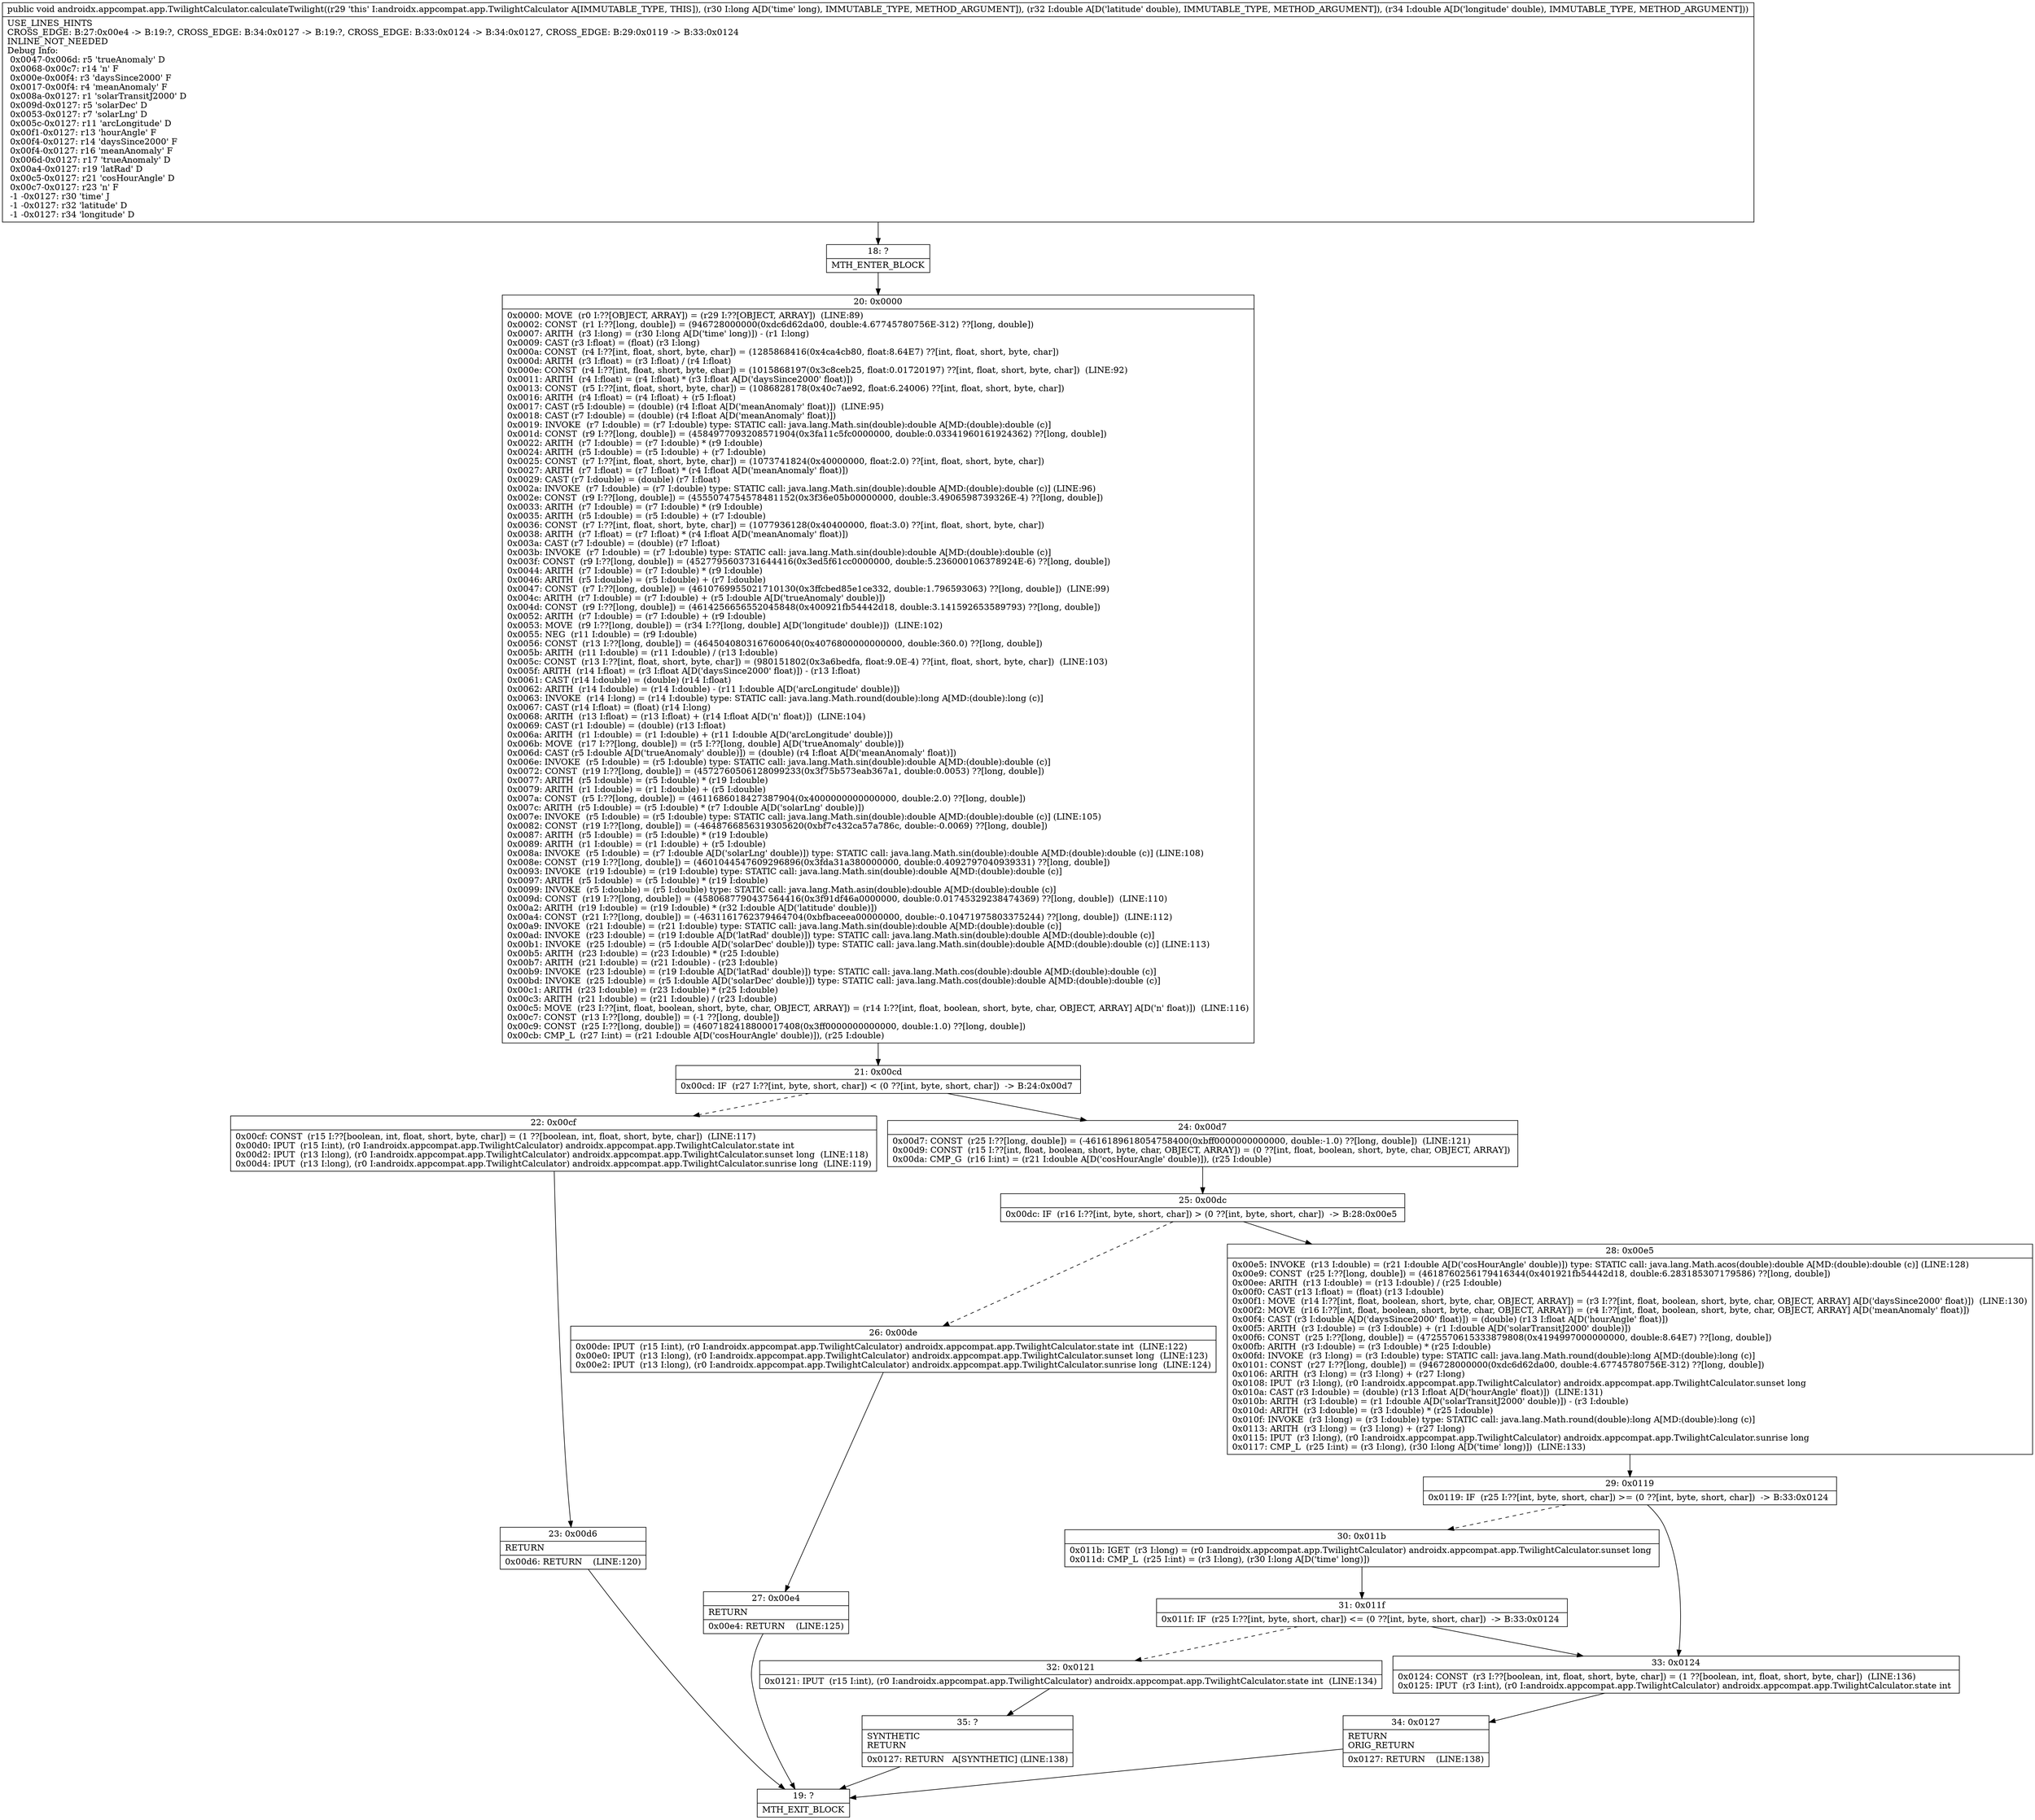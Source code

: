 digraph "CFG forandroidx.appcompat.app.TwilightCalculator.calculateTwilight(JDD)V" {
Node_18 [shape=record,label="{18\:\ ?|MTH_ENTER_BLOCK\l}"];
Node_20 [shape=record,label="{20\:\ 0x0000|0x0000: MOVE  (r0 I:??[OBJECT, ARRAY]) = (r29 I:??[OBJECT, ARRAY])  (LINE:89)\l0x0002: CONST  (r1 I:??[long, double]) = (946728000000(0xdc6d62da00, double:4.67745780756E\-312) ??[long, double]) \l0x0007: ARITH  (r3 I:long) = (r30 I:long A[D('time' long)]) \- (r1 I:long) \l0x0009: CAST (r3 I:float) = (float) (r3 I:long) \l0x000a: CONST  (r4 I:??[int, float, short, byte, char]) = (1285868416(0x4ca4cb80, float:8.64E7) ??[int, float, short, byte, char]) \l0x000d: ARITH  (r3 I:float) = (r3 I:float) \/ (r4 I:float) \l0x000e: CONST  (r4 I:??[int, float, short, byte, char]) = (1015868197(0x3c8ceb25, float:0.01720197) ??[int, float, short, byte, char])  (LINE:92)\l0x0011: ARITH  (r4 I:float) = (r4 I:float) * (r3 I:float A[D('daysSince2000' float)]) \l0x0013: CONST  (r5 I:??[int, float, short, byte, char]) = (1086828178(0x40c7ae92, float:6.24006) ??[int, float, short, byte, char]) \l0x0016: ARITH  (r4 I:float) = (r4 I:float) + (r5 I:float) \l0x0017: CAST (r5 I:double) = (double) (r4 I:float A[D('meanAnomaly' float)])  (LINE:95)\l0x0018: CAST (r7 I:double) = (double) (r4 I:float A[D('meanAnomaly' float)]) \l0x0019: INVOKE  (r7 I:double) = (r7 I:double) type: STATIC call: java.lang.Math.sin(double):double A[MD:(double):double (c)]\l0x001d: CONST  (r9 I:??[long, double]) = (4584977093208571904(0x3fa11c5fc0000000, double:0.03341960161924362) ??[long, double]) \l0x0022: ARITH  (r7 I:double) = (r7 I:double) * (r9 I:double) \l0x0024: ARITH  (r5 I:double) = (r5 I:double) + (r7 I:double) \l0x0025: CONST  (r7 I:??[int, float, short, byte, char]) = (1073741824(0x40000000, float:2.0) ??[int, float, short, byte, char]) \l0x0027: ARITH  (r7 I:float) = (r7 I:float) * (r4 I:float A[D('meanAnomaly' float)]) \l0x0029: CAST (r7 I:double) = (double) (r7 I:float) \l0x002a: INVOKE  (r7 I:double) = (r7 I:double) type: STATIC call: java.lang.Math.sin(double):double A[MD:(double):double (c)] (LINE:96)\l0x002e: CONST  (r9 I:??[long, double]) = (4555074754578481152(0x3f36e05b00000000, double:3.4906598739326E\-4) ??[long, double]) \l0x0033: ARITH  (r7 I:double) = (r7 I:double) * (r9 I:double) \l0x0035: ARITH  (r5 I:double) = (r5 I:double) + (r7 I:double) \l0x0036: CONST  (r7 I:??[int, float, short, byte, char]) = (1077936128(0x40400000, float:3.0) ??[int, float, short, byte, char]) \l0x0038: ARITH  (r7 I:float) = (r7 I:float) * (r4 I:float A[D('meanAnomaly' float)]) \l0x003a: CAST (r7 I:double) = (double) (r7 I:float) \l0x003b: INVOKE  (r7 I:double) = (r7 I:double) type: STATIC call: java.lang.Math.sin(double):double A[MD:(double):double (c)]\l0x003f: CONST  (r9 I:??[long, double]) = (4527795603731644416(0x3ed5f61cc0000000, double:5.236000106378924E\-6) ??[long, double]) \l0x0044: ARITH  (r7 I:double) = (r7 I:double) * (r9 I:double) \l0x0046: ARITH  (r5 I:double) = (r5 I:double) + (r7 I:double) \l0x0047: CONST  (r7 I:??[long, double]) = (4610769955021710130(0x3ffcbed85e1ce332, double:1.796593063) ??[long, double])  (LINE:99)\l0x004c: ARITH  (r7 I:double) = (r7 I:double) + (r5 I:double A[D('trueAnomaly' double)]) \l0x004d: CONST  (r9 I:??[long, double]) = (4614256656552045848(0x400921fb54442d18, double:3.141592653589793) ??[long, double]) \l0x0052: ARITH  (r7 I:double) = (r7 I:double) + (r9 I:double) \l0x0053: MOVE  (r9 I:??[long, double]) = (r34 I:??[long, double] A[D('longitude' double)])  (LINE:102)\l0x0055: NEG  (r11 I:double) = (r9 I:double) \l0x0056: CONST  (r13 I:??[long, double]) = (4645040803167600640(0x4076800000000000, double:360.0) ??[long, double]) \l0x005b: ARITH  (r11 I:double) = (r11 I:double) \/ (r13 I:double) \l0x005c: CONST  (r13 I:??[int, float, short, byte, char]) = (980151802(0x3a6bedfa, float:9.0E\-4) ??[int, float, short, byte, char])  (LINE:103)\l0x005f: ARITH  (r14 I:float) = (r3 I:float A[D('daysSince2000' float)]) \- (r13 I:float) \l0x0061: CAST (r14 I:double) = (double) (r14 I:float) \l0x0062: ARITH  (r14 I:double) = (r14 I:double) \- (r11 I:double A[D('arcLongitude' double)]) \l0x0063: INVOKE  (r14 I:long) = (r14 I:double) type: STATIC call: java.lang.Math.round(double):long A[MD:(double):long (c)]\l0x0067: CAST (r14 I:float) = (float) (r14 I:long) \l0x0068: ARITH  (r13 I:float) = (r13 I:float) + (r14 I:float A[D('n' float)])  (LINE:104)\l0x0069: CAST (r1 I:double) = (double) (r13 I:float) \l0x006a: ARITH  (r1 I:double) = (r1 I:double) + (r11 I:double A[D('arcLongitude' double)]) \l0x006b: MOVE  (r17 I:??[long, double]) = (r5 I:??[long, double] A[D('trueAnomaly' double)]) \l0x006d: CAST (r5 I:double A[D('trueAnomaly' double)]) = (double) (r4 I:float A[D('meanAnomaly' float)]) \l0x006e: INVOKE  (r5 I:double) = (r5 I:double) type: STATIC call: java.lang.Math.sin(double):double A[MD:(double):double (c)]\l0x0072: CONST  (r19 I:??[long, double]) = (4572760506128099233(0x3f75b573eab367a1, double:0.0053) ??[long, double]) \l0x0077: ARITH  (r5 I:double) = (r5 I:double) * (r19 I:double) \l0x0079: ARITH  (r1 I:double) = (r1 I:double) + (r5 I:double) \l0x007a: CONST  (r5 I:??[long, double]) = (4611686018427387904(0x4000000000000000, double:2.0) ??[long, double]) \l0x007c: ARITH  (r5 I:double) = (r5 I:double) * (r7 I:double A[D('solarLng' double)]) \l0x007e: INVOKE  (r5 I:double) = (r5 I:double) type: STATIC call: java.lang.Math.sin(double):double A[MD:(double):double (c)] (LINE:105)\l0x0082: CONST  (r19 I:??[long, double]) = (\-4648766856319305620(0xbf7c432ca57a786c, double:\-0.0069) ??[long, double]) \l0x0087: ARITH  (r5 I:double) = (r5 I:double) * (r19 I:double) \l0x0089: ARITH  (r1 I:double) = (r1 I:double) + (r5 I:double) \l0x008a: INVOKE  (r5 I:double) = (r7 I:double A[D('solarLng' double)]) type: STATIC call: java.lang.Math.sin(double):double A[MD:(double):double (c)] (LINE:108)\l0x008e: CONST  (r19 I:??[long, double]) = (4601044547609296896(0x3fda31a380000000, double:0.4092797040939331) ??[long, double]) \l0x0093: INVOKE  (r19 I:double) = (r19 I:double) type: STATIC call: java.lang.Math.sin(double):double A[MD:(double):double (c)]\l0x0097: ARITH  (r5 I:double) = (r5 I:double) * (r19 I:double) \l0x0099: INVOKE  (r5 I:double) = (r5 I:double) type: STATIC call: java.lang.Math.asin(double):double A[MD:(double):double (c)]\l0x009d: CONST  (r19 I:??[long, double]) = (4580687790437564416(0x3f91df46a0000000, double:0.01745329238474369) ??[long, double])  (LINE:110)\l0x00a2: ARITH  (r19 I:double) = (r19 I:double) * (r32 I:double A[D('latitude' double)]) \l0x00a4: CONST  (r21 I:??[long, double]) = (\-4631161762379464704(0xbfbaceea00000000, double:\-0.10471975803375244) ??[long, double])  (LINE:112)\l0x00a9: INVOKE  (r21 I:double) = (r21 I:double) type: STATIC call: java.lang.Math.sin(double):double A[MD:(double):double (c)]\l0x00ad: INVOKE  (r23 I:double) = (r19 I:double A[D('latRad' double)]) type: STATIC call: java.lang.Math.sin(double):double A[MD:(double):double (c)]\l0x00b1: INVOKE  (r25 I:double) = (r5 I:double A[D('solarDec' double)]) type: STATIC call: java.lang.Math.sin(double):double A[MD:(double):double (c)] (LINE:113)\l0x00b5: ARITH  (r23 I:double) = (r23 I:double) * (r25 I:double) \l0x00b7: ARITH  (r21 I:double) = (r21 I:double) \- (r23 I:double) \l0x00b9: INVOKE  (r23 I:double) = (r19 I:double A[D('latRad' double)]) type: STATIC call: java.lang.Math.cos(double):double A[MD:(double):double (c)]\l0x00bd: INVOKE  (r25 I:double) = (r5 I:double A[D('solarDec' double)]) type: STATIC call: java.lang.Math.cos(double):double A[MD:(double):double (c)]\l0x00c1: ARITH  (r23 I:double) = (r23 I:double) * (r25 I:double) \l0x00c3: ARITH  (r21 I:double) = (r21 I:double) \/ (r23 I:double) \l0x00c5: MOVE  (r23 I:??[int, float, boolean, short, byte, char, OBJECT, ARRAY]) = (r14 I:??[int, float, boolean, short, byte, char, OBJECT, ARRAY] A[D('n' float)])  (LINE:116)\l0x00c7: CONST  (r13 I:??[long, double]) = (\-1 ??[long, double]) \l0x00c9: CONST  (r25 I:??[long, double]) = (4607182418800017408(0x3ff0000000000000, double:1.0) ??[long, double]) \l0x00cb: CMP_L  (r27 I:int) = (r21 I:double A[D('cosHourAngle' double)]), (r25 I:double) \l}"];
Node_21 [shape=record,label="{21\:\ 0x00cd|0x00cd: IF  (r27 I:??[int, byte, short, char]) \< (0 ??[int, byte, short, char])  \-\> B:24:0x00d7 \l}"];
Node_22 [shape=record,label="{22\:\ 0x00cf|0x00cf: CONST  (r15 I:??[boolean, int, float, short, byte, char]) = (1 ??[boolean, int, float, short, byte, char])  (LINE:117)\l0x00d0: IPUT  (r15 I:int), (r0 I:androidx.appcompat.app.TwilightCalculator) androidx.appcompat.app.TwilightCalculator.state int \l0x00d2: IPUT  (r13 I:long), (r0 I:androidx.appcompat.app.TwilightCalculator) androidx.appcompat.app.TwilightCalculator.sunset long  (LINE:118)\l0x00d4: IPUT  (r13 I:long), (r0 I:androidx.appcompat.app.TwilightCalculator) androidx.appcompat.app.TwilightCalculator.sunrise long  (LINE:119)\l}"];
Node_23 [shape=record,label="{23\:\ 0x00d6|RETURN\l|0x00d6: RETURN    (LINE:120)\l}"];
Node_19 [shape=record,label="{19\:\ ?|MTH_EXIT_BLOCK\l}"];
Node_24 [shape=record,label="{24\:\ 0x00d7|0x00d7: CONST  (r25 I:??[long, double]) = (\-4616189618054758400(0xbff0000000000000, double:\-1.0) ??[long, double])  (LINE:121)\l0x00d9: CONST  (r15 I:??[int, float, boolean, short, byte, char, OBJECT, ARRAY]) = (0 ??[int, float, boolean, short, byte, char, OBJECT, ARRAY]) \l0x00da: CMP_G  (r16 I:int) = (r21 I:double A[D('cosHourAngle' double)]), (r25 I:double) \l}"];
Node_25 [shape=record,label="{25\:\ 0x00dc|0x00dc: IF  (r16 I:??[int, byte, short, char]) \> (0 ??[int, byte, short, char])  \-\> B:28:0x00e5 \l}"];
Node_26 [shape=record,label="{26\:\ 0x00de|0x00de: IPUT  (r15 I:int), (r0 I:androidx.appcompat.app.TwilightCalculator) androidx.appcompat.app.TwilightCalculator.state int  (LINE:122)\l0x00e0: IPUT  (r13 I:long), (r0 I:androidx.appcompat.app.TwilightCalculator) androidx.appcompat.app.TwilightCalculator.sunset long  (LINE:123)\l0x00e2: IPUT  (r13 I:long), (r0 I:androidx.appcompat.app.TwilightCalculator) androidx.appcompat.app.TwilightCalculator.sunrise long  (LINE:124)\l}"];
Node_27 [shape=record,label="{27\:\ 0x00e4|RETURN\l|0x00e4: RETURN    (LINE:125)\l}"];
Node_28 [shape=record,label="{28\:\ 0x00e5|0x00e5: INVOKE  (r13 I:double) = (r21 I:double A[D('cosHourAngle' double)]) type: STATIC call: java.lang.Math.acos(double):double A[MD:(double):double (c)] (LINE:128)\l0x00e9: CONST  (r25 I:??[long, double]) = (4618760256179416344(0x401921fb54442d18, double:6.283185307179586) ??[long, double]) \l0x00ee: ARITH  (r13 I:double) = (r13 I:double) \/ (r25 I:double) \l0x00f0: CAST (r13 I:float) = (float) (r13 I:double) \l0x00f1: MOVE  (r14 I:??[int, float, boolean, short, byte, char, OBJECT, ARRAY]) = (r3 I:??[int, float, boolean, short, byte, char, OBJECT, ARRAY] A[D('daysSince2000' float)])  (LINE:130)\l0x00f2: MOVE  (r16 I:??[int, float, boolean, short, byte, char, OBJECT, ARRAY]) = (r4 I:??[int, float, boolean, short, byte, char, OBJECT, ARRAY] A[D('meanAnomaly' float)]) \l0x00f4: CAST (r3 I:double A[D('daysSince2000' float)]) = (double) (r13 I:float A[D('hourAngle' float)]) \l0x00f5: ARITH  (r3 I:double) = (r3 I:double) + (r1 I:double A[D('solarTransitJ2000' double)]) \l0x00f6: CONST  (r25 I:??[long, double]) = (4725570615333879808(0x4194997000000000, double:8.64E7) ??[long, double]) \l0x00fb: ARITH  (r3 I:double) = (r3 I:double) * (r25 I:double) \l0x00fd: INVOKE  (r3 I:long) = (r3 I:double) type: STATIC call: java.lang.Math.round(double):long A[MD:(double):long (c)]\l0x0101: CONST  (r27 I:??[long, double]) = (946728000000(0xdc6d62da00, double:4.67745780756E\-312) ??[long, double]) \l0x0106: ARITH  (r3 I:long) = (r3 I:long) + (r27 I:long) \l0x0108: IPUT  (r3 I:long), (r0 I:androidx.appcompat.app.TwilightCalculator) androidx.appcompat.app.TwilightCalculator.sunset long \l0x010a: CAST (r3 I:double) = (double) (r13 I:float A[D('hourAngle' float)])  (LINE:131)\l0x010b: ARITH  (r3 I:double) = (r1 I:double A[D('solarTransitJ2000' double)]) \- (r3 I:double) \l0x010d: ARITH  (r3 I:double) = (r3 I:double) * (r25 I:double) \l0x010f: INVOKE  (r3 I:long) = (r3 I:double) type: STATIC call: java.lang.Math.round(double):long A[MD:(double):long (c)]\l0x0113: ARITH  (r3 I:long) = (r3 I:long) + (r27 I:long) \l0x0115: IPUT  (r3 I:long), (r0 I:androidx.appcompat.app.TwilightCalculator) androidx.appcompat.app.TwilightCalculator.sunrise long \l0x0117: CMP_L  (r25 I:int) = (r3 I:long), (r30 I:long A[D('time' long)])  (LINE:133)\l}"];
Node_29 [shape=record,label="{29\:\ 0x0119|0x0119: IF  (r25 I:??[int, byte, short, char]) \>= (0 ??[int, byte, short, char])  \-\> B:33:0x0124 \l}"];
Node_30 [shape=record,label="{30\:\ 0x011b|0x011b: IGET  (r3 I:long) = (r0 I:androidx.appcompat.app.TwilightCalculator) androidx.appcompat.app.TwilightCalculator.sunset long \l0x011d: CMP_L  (r25 I:int) = (r3 I:long), (r30 I:long A[D('time' long)]) \l}"];
Node_31 [shape=record,label="{31\:\ 0x011f|0x011f: IF  (r25 I:??[int, byte, short, char]) \<= (0 ??[int, byte, short, char])  \-\> B:33:0x0124 \l}"];
Node_32 [shape=record,label="{32\:\ 0x0121|0x0121: IPUT  (r15 I:int), (r0 I:androidx.appcompat.app.TwilightCalculator) androidx.appcompat.app.TwilightCalculator.state int  (LINE:134)\l}"];
Node_35 [shape=record,label="{35\:\ ?|SYNTHETIC\lRETURN\l|0x0127: RETURN   A[SYNTHETIC] (LINE:138)\l}"];
Node_33 [shape=record,label="{33\:\ 0x0124|0x0124: CONST  (r3 I:??[boolean, int, float, short, byte, char]) = (1 ??[boolean, int, float, short, byte, char])  (LINE:136)\l0x0125: IPUT  (r3 I:int), (r0 I:androidx.appcompat.app.TwilightCalculator) androidx.appcompat.app.TwilightCalculator.state int \l}"];
Node_34 [shape=record,label="{34\:\ 0x0127|RETURN\lORIG_RETURN\l|0x0127: RETURN    (LINE:138)\l}"];
MethodNode[shape=record,label="{public void androidx.appcompat.app.TwilightCalculator.calculateTwilight((r29 'this' I:androidx.appcompat.app.TwilightCalculator A[IMMUTABLE_TYPE, THIS]), (r30 I:long A[D('time' long), IMMUTABLE_TYPE, METHOD_ARGUMENT]), (r32 I:double A[D('latitude' double), IMMUTABLE_TYPE, METHOD_ARGUMENT]), (r34 I:double A[D('longitude' double), IMMUTABLE_TYPE, METHOD_ARGUMENT]))  | USE_LINES_HINTS\lCROSS_EDGE: B:27:0x00e4 \-\> B:19:?, CROSS_EDGE: B:34:0x0127 \-\> B:19:?, CROSS_EDGE: B:33:0x0124 \-\> B:34:0x0127, CROSS_EDGE: B:29:0x0119 \-\> B:33:0x0124\lINLINE_NOT_NEEDED\lDebug Info:\l  0x0047\-0x006d: r5 'trueAnomaly' D\l  0x0068\-0x00c7: r14 'n' F\l  0x000e\-0x00f4: r3 'daysSince2000' F\l  0x0017\-0x00f4: r4 'meanAnomaly' F\l  0x008a\-0x0127: r1 'solarTransitJ2000' D\l  0x009d\-0x0127: r5 'solarDec' D\l  0x0053\-0x0127: r7 'solarLng' D\l  0x005c\-0x0127: r11 'arcLongitude' D\l  0x00f1\-0x0127: r13 'hourAngle' F\l  0x00f4\-0x0127: r14 'daysSince2000' F\l  0x00f4\-0x0127: r16 'meanAnomaly' F\l  0x006d\-0x0127: r17 'trueAnomaly' D\l  0x00a4\-0x0127: r19 'latRad' D\l  0x00c5\-0x0127: r21 'cosHourAngle' D\l  0x00c7\-0x0127: r23 'n' F\l  \-1 \-0x0127: r30 'time' J\l  \-1 \-0x0127: r32 'latitude' D\l  \-1 \-0x0127: r34 'longitude' D\l}"];
MethodNode -> Node_18;Node_18 -> Node_20;
Node_20 -> Node_21;
Node_21 -> Node_22[style=dashed];
Node_21 -> Node_24;
Node_22 -> Node_23;
Node_23 -> Node_19;
Node_24 -> Node_25;
Node_25 -> Node_26[style=dashed];
Node_25 -> Node_28;
Node_26 -> Node_27;
Node_27 -> Node_19;
Node_28 -> Node_29;
Node_29 -> Node_30[style=dashed];
Node_29 -> Node_33;
Node_30 -> Node_31;
Node_31 -> Node_32[style=dashed];
Node_31 -> Node_33;
Node_32 -> Node_35;
Node_35 -> Node_19;
Node_33 -> Node_34;
Node_34 -> Node_19;
}

